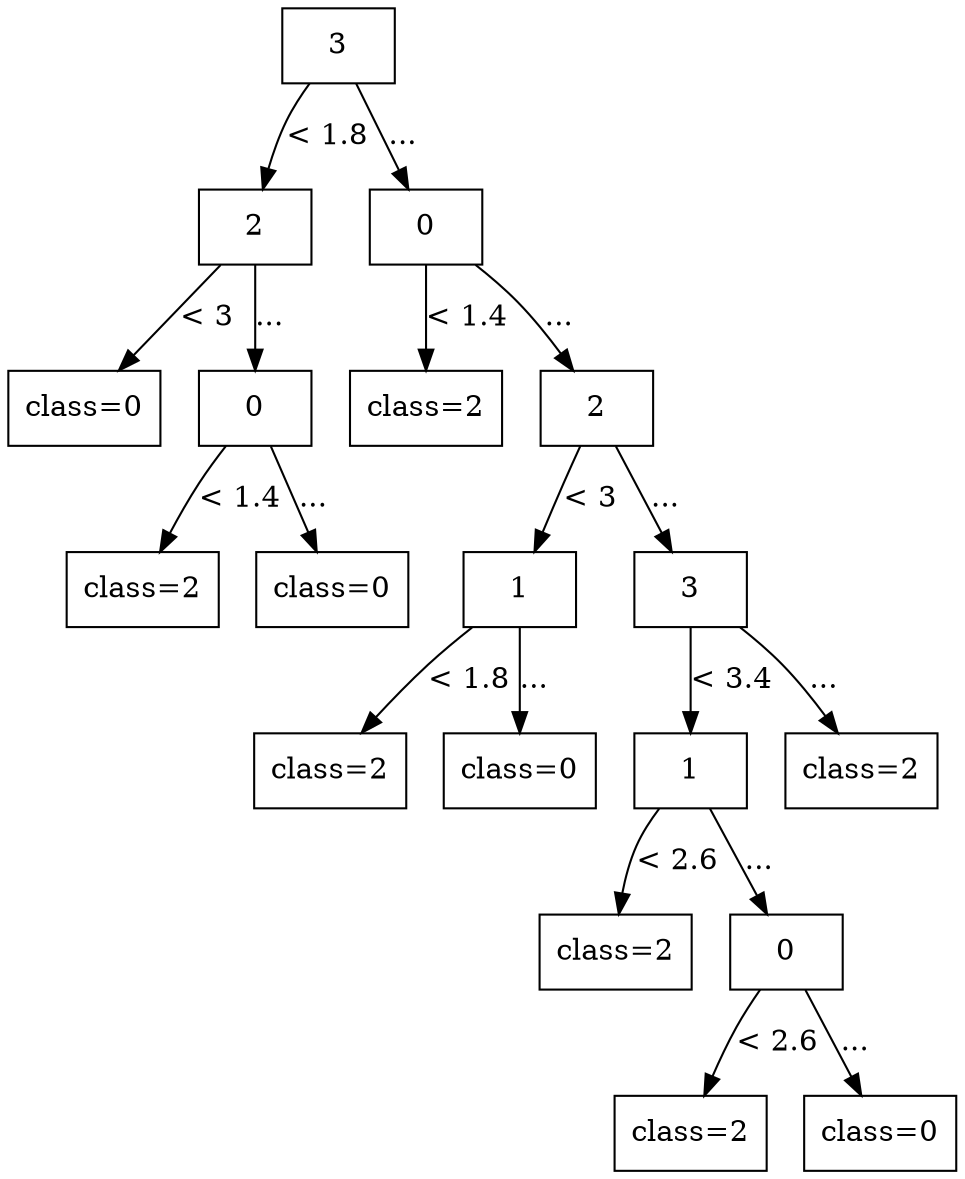 digraph G {
node [shape=box];

0 [label="3"];

1 [label="2"];
6 [label="0"];

0 -> 1 [label="< 1.8"];
0 -> 6 [label="..."];

2 [label="class=0"];
3 [label="0"];
7 [label="class=2"];
8 [label="2"];

1 -> 2 [label="< 3"];
1 -> 3 [label="..."];
6 -> 7 [label="< 1.4"];
6 -> 8 [label="..."];

4 [label="class=2"];
5 [label="class=0"];
9 [label="1"];
12 [label="3"];

3 -> 4 [label="< 1.4"];
3 -> 5 [label="..."];
8 -> 9 [label="< 3"];
8 -> 12 [label="..."];

10 [label="class=2"];
11 [label="class=0"];
13 [label="1"];
18 [label="class=2"];

9 -> 10 [label="< 1.8"];
9 -> 11 [label="..."];
12 -> 13 [label="< 3.4"];
12 -> 18 [label="..."];

14 [label="class=2"];
15 [label="0"];

13 -> 14 [label="< 2.6"];
13 -> 15 [label="..."];

16 [label="class=2"];
17 [label="class=0"];

15 -> 16 [label="< 2.6"];
15 -> 17 [label="..."];

}